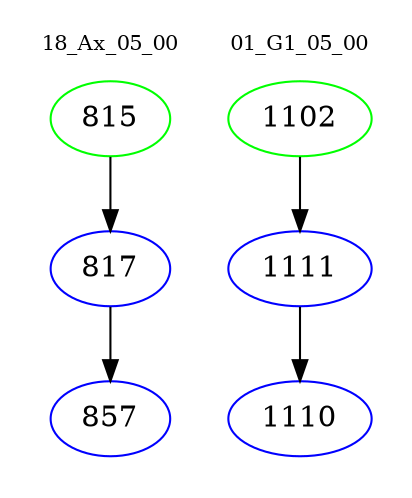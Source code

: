 digraph{
subgraph cluster_0 {
color = white
label = "18_Ax_05_00";
fontsize=10;
T0_815 [label="815", color="green"]
T0_815 -> T0_817 [color="black"]
T0_817 [label="817", color="blue"]
T0_817 -> T0_857 [color="black"]
T0_857 [label="857", color="blue"]
}
subgraph cluster_1 {
color = white
label = "01_G1_05_00";
fontsize=10;
T1_1102 [label="1102", color="green"]
T1_1102 -> T1_1111 [color="black"]
T1_1111 [label="1111", color="blue"]
T1_1111 -> T1_1110 [color="black"]
T1_1110 [label="1110", color="blue"]
}
}

